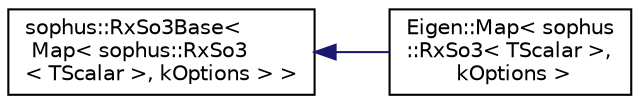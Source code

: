 digraph "Graphical Class Hierarchy"
{
 // LATEX_PDF_SIZE
  edge [fontname="Helvetica",fontsize="10",labelfontname="Helvetica",labelfontsize="10"];
  node [fontname="Helvetica",fontsize="10",shape=record];
  rankdir="LR";
  Node0 [label="sophus::RxSo3Base\<\l Map\< sophus::RxSo3\l\< TScalar \>, kOptions \> \>",height=0.2,width=0.4,color="black", fillcolor="white", style="filled",URL="$classsophus_1_1_rx_so3_base.html",tooltip=" "];
  Node0 -> Node1 [dir="back",color="midnightblue",fontsize="10",style="solid",fontname="Helvetica"];
  Node1 [label="Eigen::Map\< sophus\l::RxSo3\< TScalar \>,\l kOptions \>",height=0.2,width=0.4,color="black", fillcolor="white", style="filled",URL="$class_eigen_1_1_map_3_01sophus_1_1_rx_so3_3_01_t_scalar_01_4_00_01k_options_01_4.html",tooltip="Specialization of Eigen::Map for RxSo3; derived from RxSo3Base."];
}

